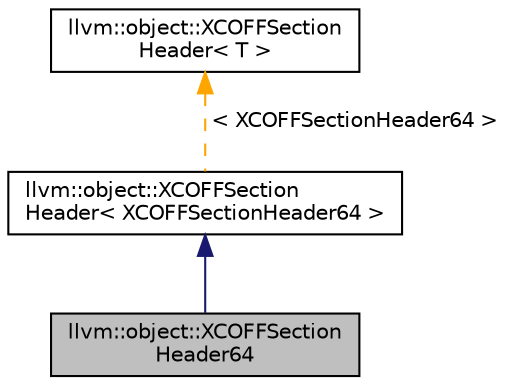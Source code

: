 digraph "llvm::object::XCOFFSectionHeader64"
{
 // LATEX_PDF_SIZE
  bgcolor="transparent";
  edge [fontname="Helvetica",fontsize="10",labelfontname="Helvetica",labelfontsize="10"];
  node [fontname="Helvetica",fontsize="10",shape=record];
  Node1 [label="llvm::object::XCOFFSection\lHeader64",height=0.2,width=0.4,color="black", fillcolor="grey75", style="filled", fontcolor="black",tooltip=" "];
  Node2 -> Node1 [dir="back",color="midnightblue",fontsize="10",style="solid",fontname="Helvetica"];
  Node2 [label="llvm::object::XCOFFSection\lHeader\< XCOFFSectionHeader64 \>",height=0.2,width=0.4,color="black",URL="$structllvm_1_1object_1_1XCOFFSectionHeader.html",tooltip=" "];
  Node3 -> Node2 [dir="back",color="orange",fontsize="10",style="dashed",label=" \< XCOFFSectionHeader64 \>" ,fontname="Helvetica"];
  Node3 [label="llvm::object::XCOFFSection\lHeader\< T \>",height=0.2,width=0.4,color="black",URL="$structllvm_1_1object_1_1XCOFFSectionHeader.html",tooltip=" "];
}
